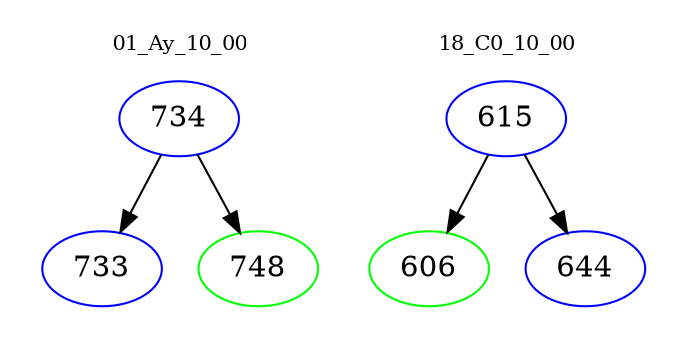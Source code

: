 digraph{
subgraph cluster_0 {
color = white
label = "01_Ay_10_00";
fontsize=10;
T0_734 [label="734", color="blue"]
T0_734 -> T0_733 [color="black"]
T0_733 [label="733", color="blue"]
T0_734 -> T0_748 [color="black"]
T0_748 [label="748", color="green"]
}
subgraph cluster_1 {
color = white
label = "18_C0_10_00";
fontsize=10;
T1_615 [label="615", color="blue"]
T1_615 -> T1_606 [color="black"]
T1_606 [label="606", color="green"]
T1_615 -> T1_644 [color="black"]
T1_644 [label="644", color="blue"]
}
}
